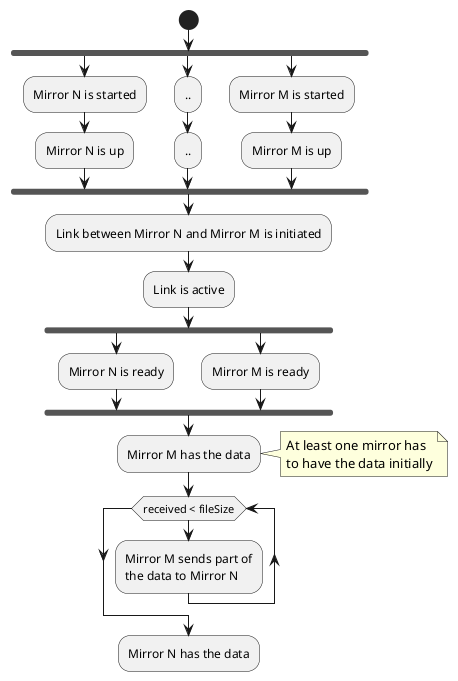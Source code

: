 @startuml
'https://plantuml.com/activity-diagram-beta
start
fork
:Mirror N is started;
:Mirror N is up;
fork again
:..;
:..;
fork again
:Mirror M is started;
:Mirror M is up;
end fork
:Link between Mirror N and Mirror M is initiated;
:Link is active;
fork
:Mirror N is ready;
fork again
:Mirror M is ready;
end fork
:Mirror M has the data;
note right
    At least one mirror has
    to have the data initially
end note
while (received < fileSize)
    :Mirror M sends part of
    the data to Mirror N;
endwhile
:Mirror N has the data;
@enduml
